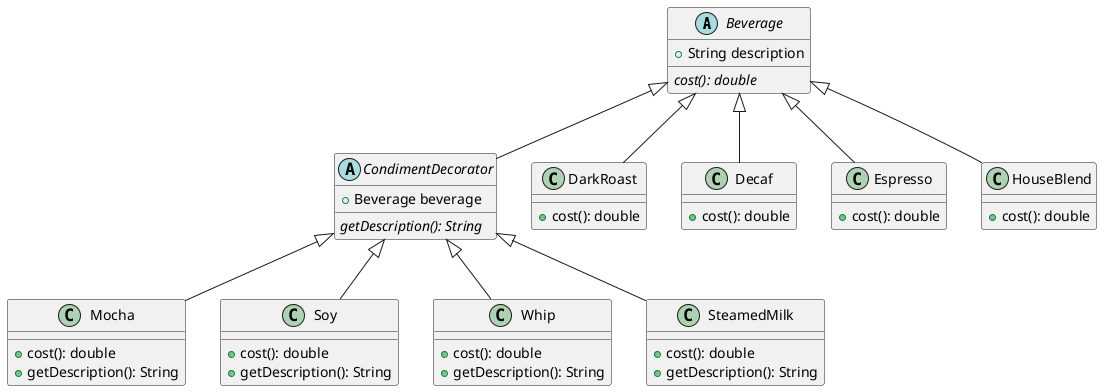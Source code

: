 
@startuml

abstract Beverage {
    + String description
    {abstract} cost(): double
}

abstract CondimentDecorator {
    + Beverage beverage
    {abstract} getDescription(): String
}

class DarkRoast {
    + cost(): double
}

class Decaf {
    + cost(): double
}

class Espresso {
    + cost(): double
}

class HouseBlend {
    + cost(): double
}

class Mocha {
    + cost(): double
    + getDescription(): String
}

class Soy {
    + cost(): double
    + getDescription(): String
}

class Whip {
    + cost(): double
    + getDescription(): String
}

class SteamedMilk {
    + cost(): double
    + getDescription(): String
}

Beverage <|-- CondimentDecorator

Beverage <|-- DarkRoast
Beverage <|-- Decaf
Beverage <|-- Espresso
Beverage <|-- HouseBlend

CondimentDecorator <|-- Mocha
CondimentDecorator <|-- Soy
CondimentDecorator <|-- SteamedMilk
CondimentDecorator <|-- Whip

@enduml